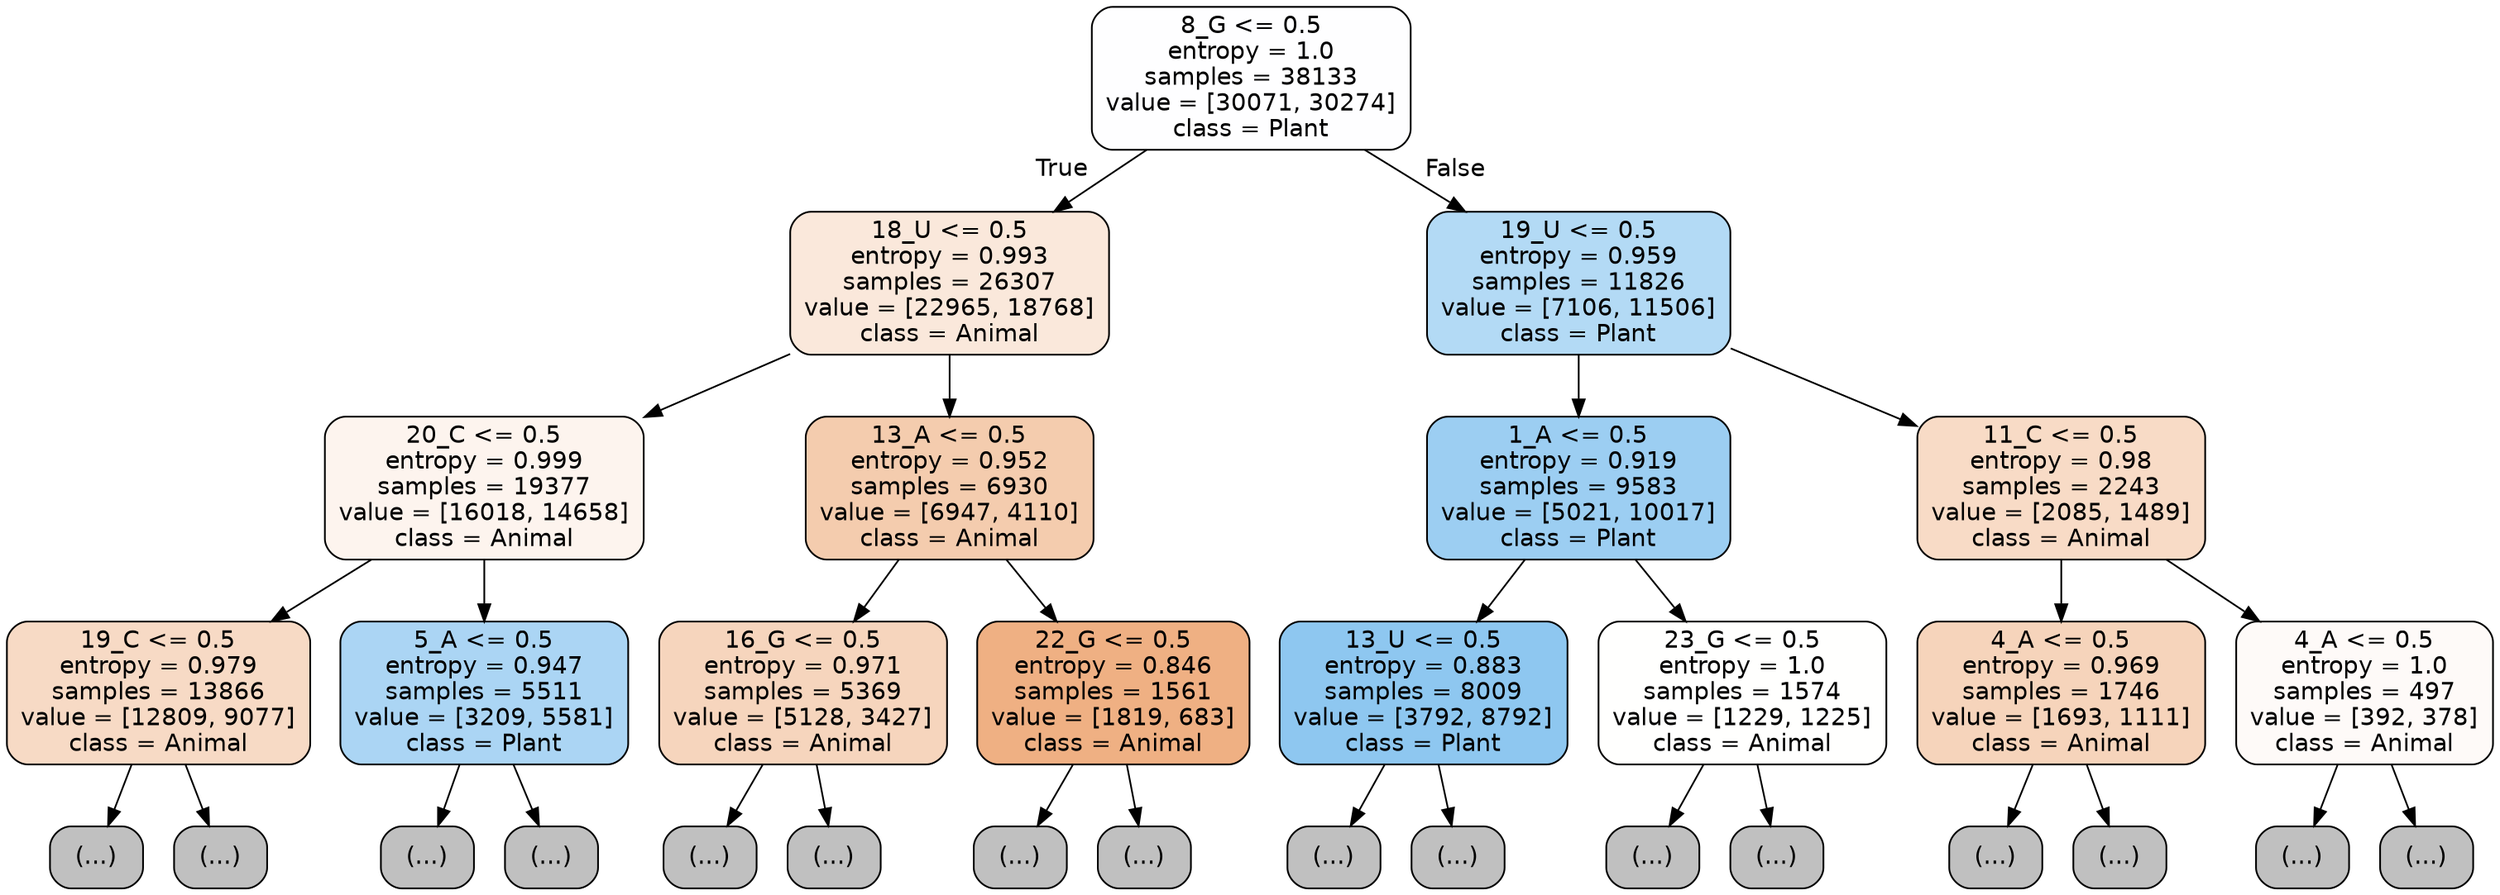 digraph Tree {
node [shape=box, style="filled, rounded", color="black", fontname="helvetica"] ;
edge [fontname="helvetica"] ;
0 [label="8_G <= 0.5\nentropy = 1.0\nsamples = 38133\nvalue = [30071, 30274]\nclass = Plant", fillcolor="#fefeff"] ;
1 [label="18_U <= 0.5\nentropy = 0.993\nsamples = 26307\nvalue = [22965, 18768]\nclass = Animal", fillcolor="#fae8db"] ;
0 -> 1 [labeldistance=2.5, labelangle=45, headlabel="True"] ;
2 [label="20_C <= 0.5\nentropy = 0.999\nsamples = 19377\nvalue = [16018, 14658]\nclass = Animal", fillcolor="#fdf4ee"] ;
1 -> 2 ;
3 [label="19_C <= 0.5\nentropy = 0.979\nsamples = 13866\nvalue = [12809, 9077]\nclass = Animal", fillcolor="#f7dac5"] ;
2 -> 3 ;
4 [label="(...)", fillcolor="#C0C0C0"] ;
3 -> 4 ;
5059 [label="(...)", fillcolor="#C0C0C0"] ;
3 -> 5059 ;
6776 [label="5_A <= 0.5\nentropy = 0.947\nsamples = 5511\nvalue = [3209, 5581]\nclass = Plant", fillcolor="#abd5f4"] ;
2 -> 6776 ;
6777 [label="(...)", fillcolor="#C0C0C0"] ;
6776 -> 6777 ;
8442 [label="(...)", fillcolor="#C0C0C0"] ;
6776 -> 8442 ;
8965 [label="13_A <= 0.5\nentropy = 0.952\nsamples = 6930\nvalue = [6947, 4110]\nclass = Animal", fillcolor="#f4ccae"] ;
1 -> 8965 ;
8966 [label="16_G <= 0.5\nentropy = 0.971\nsamples = 5369\nvalue = [5128, 3427]\nclass = Animal", fillcolor="#f6d5bd"] ;
8965 -> 8966 ;
8967 [label="(...)", fillcolor="#C0C0C0"] ;
8966 -> 8967 ;
10908 [label="(...)", fillcolor="#C0C0C0"] ;
8966 -> 10908 ;
11595 [label="22_G <= 0.5\nentropy = 0.846\nsamples = 1561\nvalue = [1819, 683]\nclass = Animal", fillcolor="#efb083"] ;
8965 -> 11595 ;
11596 [label="(...)", fillcolor="#C0C0C0"] ;
11595 -> 11596 ;
12275 [label="(...)", fillcolor="#C0C0C0"] ;
11595 -> 12275 ;
12348 [label="19_U <= 0.5\nentropy = 0.959\nsamples = 11826\nvalue = [7106, 11506]\nclass = Plant", fillcolor="#b3daf5"] ;
0 -> 12348 [labeldistance=2.5, labelangle=-45, headlabel="False"] ;
12349 [label="1_A <= 0.5\nentropy = 0.919\nsamples = 9583\nvalue = [5021, 10017]\nclass = Plant", fillcolor="#9ccef2"] ;
12348 -> 12349 ;
12350 [label="13_U <= 0.5\nentropy = 0.883\nsamples = 8009\nvalue = [3792, 8792]\nclass = Plant", fillcolor="#8ec7f0"] ;
12349 -> 12350 ;
12351 [label="(...)", fillcolor="#C0C0C0"] ;
12350 -> 12351 ;
14266 [label="(...)", fillcolor="#C0C0C0"] ;
12350 -> 14266 ;
14975 [label="23_G <= 0.5\nentropy = 1.0\nsamples = 1574\nvalue = [1229, 1225]\nclass = Animal", fillcolor="#fffffe"] ;
12349 -> 14975 ;
14976 [label="(...)", fillcolor="#C0C0C0"] ;
14975 -> 14976 ;
15739 [label="(...)", fillcolor="#C0C0C0"] ;
14975 -> 15739 ;
15806 [label="11_C <= 0.5\nentropy = 0.98\nsamples = 2243\nvalue = [2085, 1489]\nclass = Animal", fillcolor="#f8dbc6"] ;
12348 -> 15806 ;
15807 [label="4_A <= 0.5\nentropy = 0.969\nsamples = 1746\nvalue = [1693, 1111]\nclass = Animal", fillcolor="#f6d4bb"] ;
15806 -> 15807 ;
15808 [label="(...)", fillcolor="#C0C0C0"] ;
15807 -> 15808 ;
16539 [label="(...)", fillcolor="#C0C0C0"] ;
15807 -> 16539 ;
16778 [label="4_A <= 0.5\nentropy = 1.0\nsamples = 497\nvalue = [392, 378]\nclass = Animal", fillcolor="#fefaf8"] ;
15806 -> 16778 ;
16779 [label="(...)", fillcolor="#C0C0C0"] ;
16778 -> 16779 ;
16986 [label="(...)", fillcolor="#C0C0C0"] ;
16778 -> 16986 ;
}